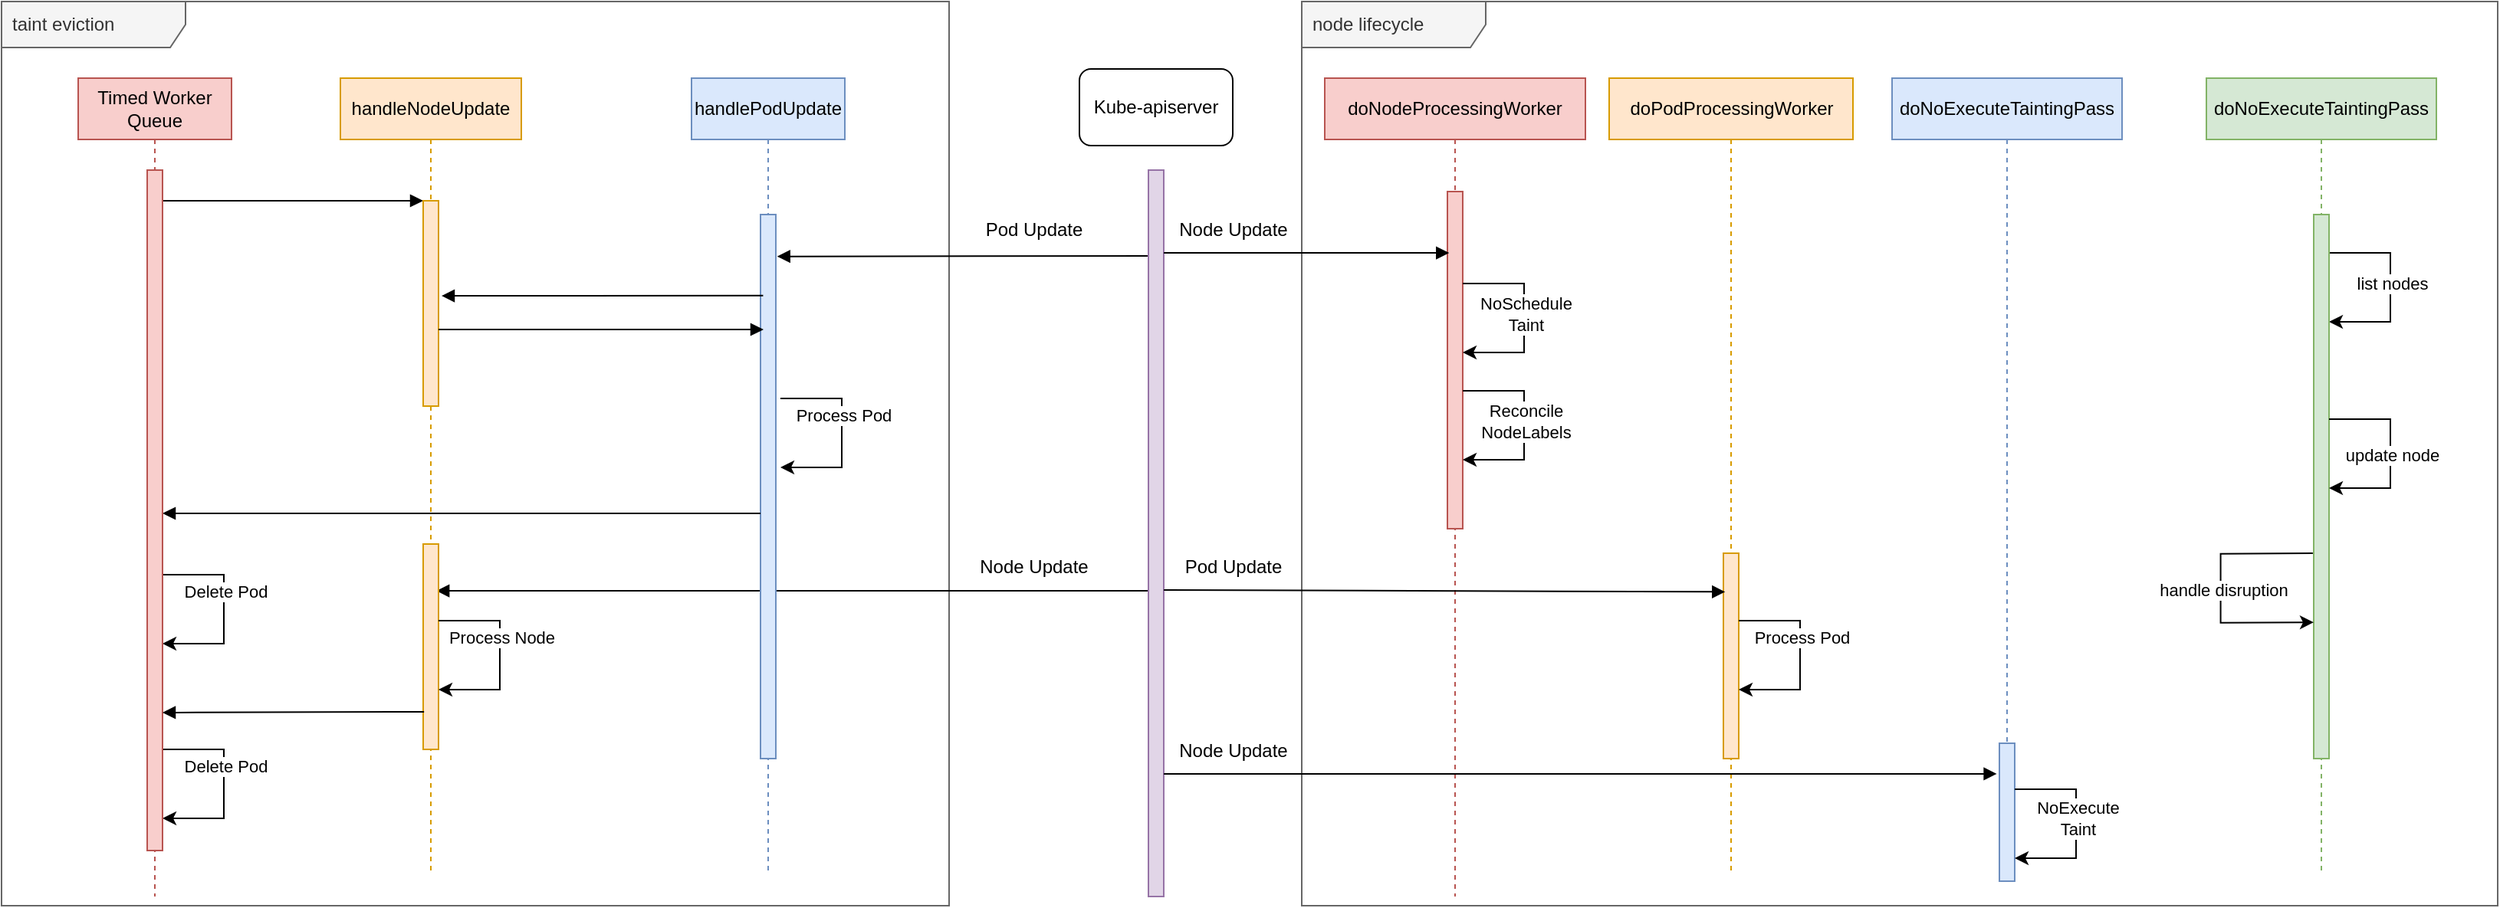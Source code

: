 <mxfile version="25.0.3">
  <diagram name="第 1 页" id="1L1FG2UBr6ZNG3qyeJEN">
    <mxGraphModel dx="2109" dy="940" grid="1" gridSize="10" guides="1" tooltips="1" connect="1" arrows="1" fold="1" page="0" pageScale="1" pageWidth="827" pageHeight="1169" math="0" shadow="0">
      <root>
        <mxCell id="0" />
        <mxCell id="1" parent="0" />
        <mxCell id="LSLZHL2r1kMPk4kIhxWc-1" value="taint eviction" style="shape=umlFrame;whiteSpace=wrap;html=1;width=120;height=30;boundedLbl=1;verticalAlign=middle;align=left;spacingLeft=5;fillColor=#f5f5f5;fontColor=#333333;strokeColor=#666666;" vertex="1" parent="1">
          <mxGeometry x="-308" y="156" width="618" height="590" as="geometry" />
        </mxCell>
        <mxCell id="LSLZHL2r1kMPk4kIhxWc-5" value="handleNodeUpdate" style="shape=umlLifeline;perimeter=lifelinePerimeter;whiteSpace=wrap;html=1;container=0;collapsible=0;recursiveResize=0;outlineConnect=0;fillColor=#ffe6cc;strokeColor=#d79b00;" vertex="1" parent="1">
          <mxGeometry x="-87" y="206" width="118" height="520" as="geometry" />
        </mxCell>
        <mxCell id="LSLZHL2r1kMPk4kIhxWc-36" value="" style="html=1;verticalAlign=bottom;endArrow=block;entryX=0.857;entryY=0.228;rounded=0;entryDx=0;entryDy=0;entryPerimeter=0;" edge="1" parent="1" source="LSLZHL2r1kMPk4kIhxWc-15" target="LSLZHL2r1kMPk4kIhxWc-37">
          <mxGeometry relative="1" as="geometry">
            <mxPoint x="648" y="540" as="sourcePoint" />
            <mxPoint x="198" y="540" as="targetPoint" />
          </mxGeometry>
        </mxCell>
        <mxCell id="LSLZHL2r1kMPk4kIhxWc-11" value="" style="html=1;verticalAlign=bottom;endArrow=block;entryX=0;entryY=0;rounded=0;" edge="1" parent="1" source="LSLZHL2r1kMPk4kIhxWc-4" target="LSLZHL2r1kMPk4kIhxWc-6">
          <mxGeometry relative="1" as="geometry">
            <mxPoint x="-103" y="286" as="sourcePoint" />
          </mxGeometry>
        </mxCell>
        <mxCell id="LSLZHL2r1kMPk4kIhxWc-12" value="handlePodUpdate" style="shape=umlLifeline;perimeter=lifelinePerimeter;whiteSpace=wrap;html=1;container=1;collapsible=0;recursiveResize=0;outlineConnect=0;fillColor=#dae8fc;strokeColor=#6c8ebf;" vertex="1" parent="1">
          <mxGeometry x="142" y="206" width="100" height="520" as="geometry" />
        </mxCell>
        <mxCell id="LSLZHL2r1kMPk4kIhxWc-13" value="" style="html=1;points=[];perimeter=orthogonalPerimeter;fillColor=#dae8fc;strokeColor=#6c8ebf;" vertex="1" parent="LSLZHL2r1kMPk4kIhxWc-12">
          <mxGeometry x="45" y="89" width="10" height="355" as="geometry" />
        </mxCell>
        <mxCell id="LSLZHL2r1kMPk4kIhxWc-35" value="" style="html=1;verticalAlign=bottom;endArrow=block;rounded=0;exitX=0.171;exitY=0.149;exitDx=0;exitDy=0;exitPerimeter=0;" edge="1" parent="LSLZHL2r1kMPk4kIhxWc-12" target="LSLZHL2r1kMPk4kIhxWc-4">
          <mxGeometry relative="1" as="geometry">
            <mxPoint x="45" y="284" as="sourcePoint" />
            <mxPoint x="-167" y="284" as="targetPoint" />
          </mxGeometry>
        </mxCell>
        <mxCell id="LSLZHL2r1kMPk4kIhxWc-19" value="" style="html=1;verticalAlign=bottom;endArrow=block;entryX=1.086;entryY=0.077;rounded=0;entryDx=0;entryDy=0;entryPerimeter=0;" edge="1" parent="1" target="LSLZHL2r1kMPk4kIhxWc-13">
          <mxGeometry relative="1" as="geometry">
            <mxPoint x="440" y="322" as="sourcePoint" />
          </mxGeometry>
        </mxCell>
        <mxCell id="LSLZHL2r1kMPk4kIhxWc-26" value="Timed Worker Queue" style="shape=umlLifeline;perimeter=lifelinePerimeter;whiteSpace=wrap;html=1;container=1;collapsible=0;recursiveResize=0;outlineConnect=0;fillColor=#f8cecc;strokeColor=#b85450;" vertex="1" parent="1">
          <mxGeometry x="-258" y="206" width="100" height="534" as="geometry" />
        </mxCell>
        <mxCell id="LSLZHL2r1kMPk4kIhxWc-43" value="" style="endArrow=classic;html=1;rounded=0;" edge="1" parent="LSLZHL2r1kMPk4kIhxWc-26">
          <mxGeometry width="50" height="50" relative="1" as="geometry">
            <mxPoint x="55" y="324" as="sourcePoint" />
            <mxPoint x="55" y="369" as="targetPoint" />
            <Array as="points">
              <mxPoint x="95" y="324" />
              <mxPoint x="95" y="369" />
            </Array>
          </mxGeometry>
        </mxCell>
        <mxCell id="LSLZHL2r1kMPk4kIhxWc-44" value="Delete Pod" style="edgeLabel;html=1;align=center;verticalAlign=middle;resizable=0;points=[];" vertex="1" connectable="0" parent="LSLZHL2r1kMPk4kIhxWc-43">
          <mxGeometry x="-0.186" y="1" relative="1" as="geometry">
            <mxPoint as="offset" />
          </mxGeometry>
        </mxCell>
        <mxCell id="LSLZHL2r1kMPk4kIhxWc-45" value="" style="endArrow=classic;html=1;rounded=0;" edge="1" parent="LSLZHL2r1kMPk4kIhxWc-26">
          <mxGeometry width="50" height="50" relative="1" as="geometry">
            <mxPoint x="55" y="438" as="sourcePoint" />
            <mxPoint x="55" y="483" as="targetPoint" />
            <Array as="points">
              <mxPoint x="95" y="438" />
              <mxPoint x="95" y="483" />
            </Array>
          </mxGeometry>
        </mxCell>
        <mxCell id="LSLZHL2r1kMPk4kIhxWc-46" value="Delete Pod" style="edgeLabel;html=1;align=center;verticalAlign=middle;resizable=0;points=[];" vertex="1" connectable="0" parent="LSLZHL2r1kMPk4kIhxWc-45">
          <mxGeometry x="-0.186" y="1" relative="1" as="geometry">
            <mxPoint as="offset" />
          </mxGeometry>
        </mxCell>
        <mxCell id="LSLZHL2r1kMPk4kIhxWc-4" value="" style="html=1;points=[];perimeter=orthogonalPerimeter;fillColor=#f8cecc;strokeColor=#b85450;" vertex="1" parent="1">
          <mxGeometry x="-213" y="266" width="10" height="444" as="geometry" />
        </mxCell>
        <mxCell id="LSLZHL2r1kMPk4kIhxWc-15" value="" style="html=1;points=[];perimeter=orthogonalPerimeter;fillColor=#e1d5e7;strokeColor=#9673a6;" vertex="1" parent="1">
          <mxGeometry x="440" y="266" width="10" height="474" as="geometry" />
        </mxCell>
        <mxCell id="LSLZHL2r1kMPk4kIhxWc-6" value="" style="html=1;points=[];perimeter=orthogonalPerimeter;fillColor=#ffe6cc;strokeColor=#d79b00;" vertex="1" parent="1">
          <mxGeometry x="-33" y="286" width="10" height="134" as="geometry" />
        </mxCell>
        <mxCell id="LSLZHL2r1kMPk4kIhxWc-31" value="" style="html=1;verticalAlign=bottom;endArrow=block;entryX=1.2;entryY=0.463;rounded=0;entryDx=0;entryDy=0;entryPerimeter=0;exitX=0.171;exitY=0.149;exitDx=0;exitDy=0;exitPerimeter=0;" edge="1" parent="1" source="LSLZHL2r1kMPk4kIhxWc-13" target="LSLZHL2r1kMPk4kIhxWc-6">
          <mxGeometry relative="1" as="geometry">
            <mxPoint x="658" y="332" as="sourcePoint" />
            <mxPoint x="208" y="332" as="targetPoint" />
          </mxGeometry>
        </mxCell>
        <mxCell id="LSLZHL2r1kMPk4kIhxWc-32" value="" style="html=1;verticalAlign=bottom;endArrow=block;entryX=1.029;entryY=0.163;rounded=0;entryDx=0;entryDy=0;entryPerimeter=0;exitX=0.171;exitY=0.149;exitDx=0;exitDy=0;exitPerimeter=0;" edge="1" parent="1">
          <mxGeometry relative="1" as="geometry">
            <mxPoint x="-23" y="370" as="sourcePoint" />
            <mxPoint x="189" y="370" as="targetPoint" />
          </mxGeometry>
        </mxCell>
        <mxCell id="LSLZHL2r1kMPk4kIhxWc-33" value="" style="endArrow=classic;html=1;rounded=0;" edge="1" parent="1">
          <mxGeometry width="50" height="50" relative="1" as="geometry">
            <mxPoint x="200" y="415" as="sourcePoint" />
            <mxPoint x="200" y="460" as="targetPoint" />
            <Array as="points">
              <mxPoint x="240" y="415" />
              <mxPoint x="240" y="460" />
            </Array>
          </mxGeometry>
        </mxCell>
        <mxCell id="LSLZHL2r1kMPk4kIhxWc-34" value="Process Pod" style="edgeLabel;html=1;align=center;verticalAlign=middle;resizable=0;points=[];" vertex="1" connectable="0" parent="LSLZHL2r1kMPk4kIhxWc-33">
          <mxGeometry x="-0.186" y="1" relative="1" as="geometry">
            <mxPoint as="offset" />
          </mxGeometry>
        </mxCell>
        <mxCell id="LSLZHL2r1kMPk4kIhxWc-37" value="" style="html=1;points=[];perimeter=orthogonalPerimeter;fillColor=#ffe6cc;strokeColor=#d79b00;" vertex="1" parent="1">
          <mxGeometry x="-33" y="510" width="10" height="134" as="geometry" />
        </mxCell>
        <mxCell id="LSLZHL2r1kMPk4kIhxWc-39" value="Node Update" style="text;html=1;align=center;verticalAlign=middle;resizable=0;points=[];autosize=1;strokeColor=none;fillColor=none;" vertex="1" parent="1">
          <mxGeometry x="320" y="510" width="90" height="30" as="geometry" />
        </mxCell>
        <mxCell id="LSLZHL2r1kMPk4kIhxWc-40" value="" style="endArrow=classic;html=1;rounded=0;" edge="1" parent="1">
          <mxGeometry width="50" height="50" relative="1" as="geometry">
            <mxPoint x="-23" y="560" as="sourcePoint" />
            <mxPoint x="-23" y="605" as="targetPoint" />
            <Array as="points">
              <mxPoint x="17" y="560" />
              <mxPoint x="17" y="605" />
            </Array>
          </mxGeometry>
        </mxCell>
        <mxCell id="LSLZHL2r1kMPk4kIhxWc-41" value="Process Node" style="edgeLabel;html=1;align=center;verticalAlign=middle;resizable=0;points=[];" vertex="1" connectable="0" parent="LSLZHL2r1kMPk4kIhxWc-40">
          <mxGeometry x="-0.186" y="1" relative="1" as="geometry">
            <mxPoint as="offset" />
          </mxGeometry>
        </mxCell>
        <mxCell id="LSLZHL2r1kMPk4kIhxWc-42" value="" style="html=1;verticalAlign=bottom;endArrow=block;entryX=1.2;entryY=0.534;rounded=0;entryDx=0;entryDy=0;entryPerimeter=0;exitX=0.057;exitY=0.817;exitDx=0;exitDy=0;exitPerimeter=0;" edge="1" parent="1" source="LSLZHL2r1kMPk4kIhxWc-37">
          <mxGeometry relative="1" as="geometry">
            <mxPoint x="-40" y="620" as="sourcePoint" />
            <mxPoint x="-203" y="620" as="targetPoint" />
          </mxGeometry>
        </mxCell>
        <mxCell id="LSLZHL2r1kMPk4kIhxWc-48" value="Kube-apiserver" style="rounded=1;whiteSpace=wrap;html=1;" vertex="1" parent="1">
          <mxGeometry x="395" y="200" width="100" height="50" as="geometry" />
        </mxCell>
        <mxCell id="LSLZHL2r1kMPk4kIhxWc-49" value="node lifecycle" style="shape=umlFrame;whiteSpace=wrap;html=1;width=120;height=30;boundedLbl=1;verticalAlign=middle;align=left;spacingLeft=5;fillColor=#f5f5f5;fontColor=#333333;strokeColor=#666666;" vertex="1" parent="1">
          <mxGeometry x="540" y="156" width="780" height="590" as="geometry" />
        </mxCell>
        <mxCell id="LSLZHL2r1kMPk4kIhxWc-50" value="doPodProcessingWorker" style="shape=umlLifeline;perimeter=lifelinePerimeter;whiteSpace=wrap;html=1;container=0;collapsible=0;recursiveResize=0;outlineConnect=0;fillColor=#ffe6cc;strokeColor=#d79b00;" vertex="1" parent="1">
          <mxGeometry x="740.5" y="206" width="159" height="520" as="geometry" />
        </mxCell>
        <mxCell id="LSLZHL2r1kMPk4kIhxWc-52" value="doNoExecuteTaintingPass" style="shape=umlLifeline;perimeter=lifelinePerimeter;whiteSpace=wrap;html=1;container=0;collapsible=0;recursiveResize=0;outlineConnect=0;fillColor=#dae8fc;strokeColor=#6c8ebf;" vertex="1" parent="1">
          <mxGeometry x="925" y="206" width="150" height="520" as="geometry" />
        </mxCell>
        <mxCell id="LSLZHL2r1kMPk4kIhxWc-55" value="doNodeProcessingWorker" style="shape=umlLifeline;perimeter=lifelinePerimeter;whiteSpace=wrap;html=1;container=1;collapsible=0;recursiveResize=0;outlineConnect=0;fillColor=#f8cecc;strokeColor=#b85450;" vertex="1" parent="1">
          <mxGeometry x="555" y="206" width="170" height="534" as="geometry" />
        </mxCell>
        <mxCell id="LSLZHL2r1kMPk4kIhxWc-60" value="" style="html=1;points=[];perimeter=orthogonalPerimeter;fillColor=#f8cecc;strokeColor=#b85450;" vertex="1" parent="1">
          <mxGeometry x="635" y="280" width="10" height="220" as="geometry" />
        </mxCell>
        <mxCell id="LSLZHL2r1kMPk4kIhxWc-61" value="" style="html=1;points=[];perimeter=orthogonalPerimeter;fillColor=#ffe6cc;strokeColor=#d79b00;" vertex="1" parent="1">
          <mxGeometry x="815" y="516" width="10" height="134" as="geometry" />
        </mxCell>
        <mxCell id="LSLZHL2r1kMPk4kIhxWc-64" value="" style="endArrow=classic;html=1;rounded=0;" edge="1" parent="1">
          <mxGeometry width="50" height="50" relative="1" as="geometry">
            <mxPoint x="1210" y="320" as="sourcePoint" />
            <mxPoint x="1210" y="365" as="targetPoint" />
            <Array as="points">
              <mxPoint x="1250" y="320" />
              <mxPoint x="1250" y="365" />
            </Array>
          </mxGeometry>
        </mxCell>
        <mxCell id="LSLZHL2r1kMPk4kIhxWc-65" value="list nodes" style="edgeLabel;html=1;align=center;verticalAlign=middle;resizable=0;points=[];" vertex="1" connectable="0" parent="LSLZHL2r1kMPk4kIhxWc-64">
          <mxGeometry x="-0.186" y="1" relative="1" as="geometry">
            <mxPoint y="9" as="offset" />
          </mxGeometry>
        </mxCell>
        <mxCell id="LSLZHL2r1kMPk4kIhxWc-67" value="" style="endArrow=classic;html=1;rounded=0;" edge="1" parent="1">
          <mxGeometry width="50" height="50" relative="1" as="geometry">
            <mxPoint x="825" y="560" as="sourcePoint" />
            <mxPoint x="825" y="605" as="targetPoint" />
            <Array as="points">
              <mxPoint x="865" y="560" />
              <mxPoint x="865" y="605" />
            </Array>
          </mxGeometry>
        </mxCell>
        <mxCell id="LSLZHL2r1kMPk4kIhxWc-68" value="Process Pod" style="edgeLabel;html=1;align=center;verticalAlign=middle;resizable=0;points=[];" vertex="1" connectable="0" parent="LSLZHL2r1kMPk4kIhxWc-67">
          <mxGeometry x="-0.186" y="1" relative="1" as="geometry">
            <mxPoint as="offset" />
          </mxGeometry>
        </mxCell>
        <mxCell id="LSLZHL2r1kMPk4kIhxWc-70" value="" style="endArrow=classic;html=1;rounded=0;" edge="1" parent="1">
          <mxGeometry width="50" height="50" relative="1" as="geometry">
            <mxPoint x="645" y="340" as="sourcePoint" />
            <mxPoint x="645" y="385" as="targetPoint" />
            <Array as="points">
              <mxPoint x="685" y="340" />
              <mxPoint x="685" y="385" />
            </Array>
          </mxGeometry>
        </mxCell>
        <mxCell id="LSLZHL2r1kMPk4kIhxWc-71" value="NoSchedule&lt;div&gt;Taint&lt;/div&gt;" style="edgeLabel;html=1;align=center;verticalAlign=middle;resizable=0;points=[];" vertex="1" connectable="0" parent="LSLZHL2r1kMPk4kIhxWc-70">
          <mxGeometry x="-0.186" y="1" relative="1" as="geometry">
            <mxPoint y="9" as="offset" />
          </mxGeometry>
        </mxCell>
        <mxCell id="LSLZHL2r1kMPk4kIhxWc-72" value="" style="endArrow=classic;html=1;rounded=0;" edge="1" parent="1">
          <mxGeometry width="50" height="50" relative="1" as="geometry">
            <mxPoint x="645" y="410" as="sourcePoint" />
            <mxPoint x="645" y="455" as="targetPoint" />
            <Array as="points">
              <mxPoint x="685" y="410" />
              <mxPoint x="685" y="455" />
            </Array>
          </mxGeometry>
        </mxCell>
        <mxCell id="LSLZHL2r1kMPk4kIhxWc-73" value="Reconcile&lt;div&gt;NodeLabels&lt;/div&gt;" style="edgeLabel;html=1;align=center;verticalAlign=middle;resizable=0;points=[];" vertex="1" connectable="0" parent="LSLZHL2r1kMPk4kIhxWc-72">
          <mxGeometry x="-0.186" y="1" relative="1" as="geometry">
            <mxPoint y="9" as="offset" />
          </mxGeometry>
        </mxCell>
        <mxCell id="LSLZHL2r1kMPk4kIhxWc-74" value="" style="html=1;verticalAlign=bottom;endArrow=block;entryX=0.114;entryY=0.182;rounded=0;entryDx=0;entryDy=0;entryPerimeter=0;exitX=0.171;exitY=0.149;exitDx=0;exitDy=0;exitPerimeter=0;" edge="1" parent="1" target="LSLZHL2r1kMPk4kIhxWc-60">
          <mxGeometry relative="1" as="geometry">
            <mxPoint x="450" y="320" as="sourcePoint" />
            <mxPoint x="662" y="320" as="targetPoint" />
          </mxGeometry>
        </mxCell>
        <mxCell id="LSLZHL2r1kMPk4kIhxWc-75" value="Pod Update" style="text;html=1;align=center;verticalAlign=middle;resizable=0;points=[];autosize=1;strokeColor=none;fillColor=none;" vertex="1" parent="1">
          <mxGeometry x="320" y="290" width="90" height="30" as="geometry" />
        </mxCell>
        <mxCell id="LSLZHL2r1kMPk4kIhxWc-76" value="Node Update" style="text;html=1;align=center;verticalAlign=middle;resizable=0;points=[];autosize=1;strokeColor=none;fillColor=none;" vertex="1" parent="1">
          <mxGeometry x="450" y="290" width="90" height="30" as="geometry" />
        </mxCell>
        <mxCell id="LSLZHL2r1kMPk4kIhxWc-77" value="" style="html=1;verticalAlign=bottom;endArrow=block;rounded=0;exitX=0.171;exitY=0.149;exitDx=0;exitDy=0;exitPerimeter=0;entryX=0.114;entryY=0.188;entryDx=0;entryDy=0;entryPerimeter=0;" edge="1" parent="1" target="LSLZHL2r1kMPk4kIhxWc-61">
          <mxGeometry relative="1" as="geometry">
            <mxPoint x="450" y="540" as="sourcePoint" />
            <mxPoint x="770" y="542" as="targetPoint" />
          </mxGeometry>
        </mxCell>
        <mxCell id="LSLZHL2r1kMPk4kIhxWc-78" value="Pod Update" style="text;html=1;align=center;verticalAlign=middle;resizable=0;points=[];autosize=1;strokeColor=none;fillColor=none;" vertex="1" parent="1">
          <mxGeometry x="450" y="510" width="90" height="30" as="geometry" />
        </mxCell>
        <mxCell id="LSLZHL2r1kMPk4kIhxWc-53" value="" style="html=1;points=[];perimeter=orthogonalPerimeter;fillColor=#dae8fc;strokeColor=#6c8ebf;" vertex="1" parent="1">
          <mxGeometry x="995" y="640" width="10" height="90" as="geometry" />
        </mxCell>
        <mxCell id="LSLZHL2r1kMPk4kIhxWc-80" value="doNoExecuteTaintingPass" style="shape=umlLifeline;perimeter=lifelinePerimeter;whiteSpace=wrap;html=1;container=0;collapsible=0;recursiveResize=0;outlineConnect=0;fillColor=#d5e8d4;strokeColor=#82b366;" vertex="1" parent="1">
          <mxGeometry x="1130" y="206" width="150" height="520" as="geometry" />
        </mxCell>
        <mxCell id="LSLZHL2r1kMPk4kIhxWc-81" value="" style="html=1;points=[];perimeter=orthogonalPerimeter;fillColor=#d5e8d4;strokeColor=#82b366;" vertex="1" parent="1">
          <mxGeometry x="1200" y="295" width="10" height="355" as="geometry" />
        </mxCell>
        <mxCell id="LSLZHL2r1kMPk4kIhxWc-82" value="" style="endArrow=classic;html=1;rounded=0;" edge="1" parent="1">
          <mxGeometry width="50" height="50" relative="1" as="geometry">
            <mxPoint x="1210" y="428.5" as="sourcePoint" />
            <mxPoint x="1210" y="473.5" as="targetPoint" />
            <Array as="points">
              <mxPoint x="1250" y="428.5" />
              <mxPoint x="1250" y="473.5" />
            </Array>
          </mxGeometry>
        </mxCell>
        <mxCell id="LSLZHL2r1kMPk4kIhxWc-83" value="update node" style="edgeLabel;html=1;align=center;verticalAlign=middle;resizable=0;points=[];" vertex="1" connectable="0" parent="LSLZHL2r1kMPk4kIhxWc-82">
          <mxGeometry x="-0.186" y="1" relative="1" as="geometry">
            <mxPoint y="12" as="offset" />
          </mxGeometry>
        </mxCell>
        <mxCell id="LSLZHL2r1kMPk4kIhxWc-84" value="" style="endArrow=classic;html=1;rounded=0;exitX=0.014;exitY=0.375;exitDx=0;exitDy=0;exitPerimeter=0;entryX=0.071;entryY=0.502;entryDx=0;entryDy=0;entryPerimeter=0;" edge="1" parent="1">
          <mxGeometry width="50" height="50" relative="1" as="geometry">
            <mxPoint x="1199.43" y="516.005" as="sourcePoint" />
            <mxPoint x="1200" y="561.09" as="targetPoint" />
            <Array as="points">
              <mxPoint x="1139.29" y="516.38" />
              <mxPoint x="1139.29" y="561.38" />
            </Array>
          </mxGeometry>
        </mxCell>
        <mxCell id="LSLZHL2r1kMPk4kIhxWc-85" value="handle disruption" style="edgeLabel;html=1;align=center;verticalAlign=middle;resizable=0;points=[];" vertex="1" connectable="0" parent="LSLZHL2r1kMPk4kIhxWc-84">
          <mxGeometry x="-0.186" y="1" relative="1" as="geometry">
            <mxPoint y="16" as="offset" />
          </mxGeometry>
        </mxCell>
        <mxCell id="LSLZHL2r1kMPk4kIhxWc-86" value="" style="html=1;verticalAlign=bottom;endArrow=block;rounded=0;exitX=0.171;exitY=0.149;exitDx=0;exitDy=0;exitPerimeter=0;entryX=-0.171;entryY=0.222;entryDx=0;entryDy=0;entryPerimeter=0;" edge="1" parent="1" target="LSLZHL2r1kMPk4kIhxWc-53">
          <mxGeometry relative="1" as="geometry">
            <mxPoint x="450" y="660" as="sourcePoint" />
            <mxPoint x="930" y="660" as="targetPoint" />
          </mxGeometry>
        </mxCell>
        <mxCell id="LSLZHL2r1kMPk4kIhxWc-87" value="" style="endArrow=classic;html=1;rounded=0;" edge="1" parent="1">
          <mxGeometry width="50" height="50" relative="1" as="geometry">
            <mxPoint x="1005" y="670" as="sourcePoint" />
            <mxPoint x="1005" y="715" as="targetPoint" />
            <Array as="points">
              <mxPoint x="1045" y="670" />
              <mxPoint x="1045" y="715" />
            </Array>
          </mxGeometry>
        </mxCell>
        <mxCell id="LSLZHL2r1kMPk4kIhxWc-88" value="NoExecute&lt;div&gt;Taint&lt;/div&gt;" style="edgeLabel;html=1;align=center;verticalAlign=middle;resizable=0;points=[];" vertex="1" connectable="0" parent="LSLZHL2r1kMPk4kIhxWc-87">
          <mxGeometry x="-0.186" y="1" relative="1" as="geometry">
            <mxPoint y="8" as="offset" />
          </mxGeometry>
        </mxCell>
        <mxCell id="LSLZHL2r1kMPk4kIhxWc-89" value="Node Update" style="text;html=1;align=center;verticalAlign=middle;resizable=0;points=[];autosize=1;strokeColor=none;fillColor=none;" vertex="1" parent="1">
          <mxGeometry x="450" y="630" width="90" height="30" as="geometry" />
        </mxCell>
      </root>
    </mxGraphModel>
  </diagram>
</mxfile>

